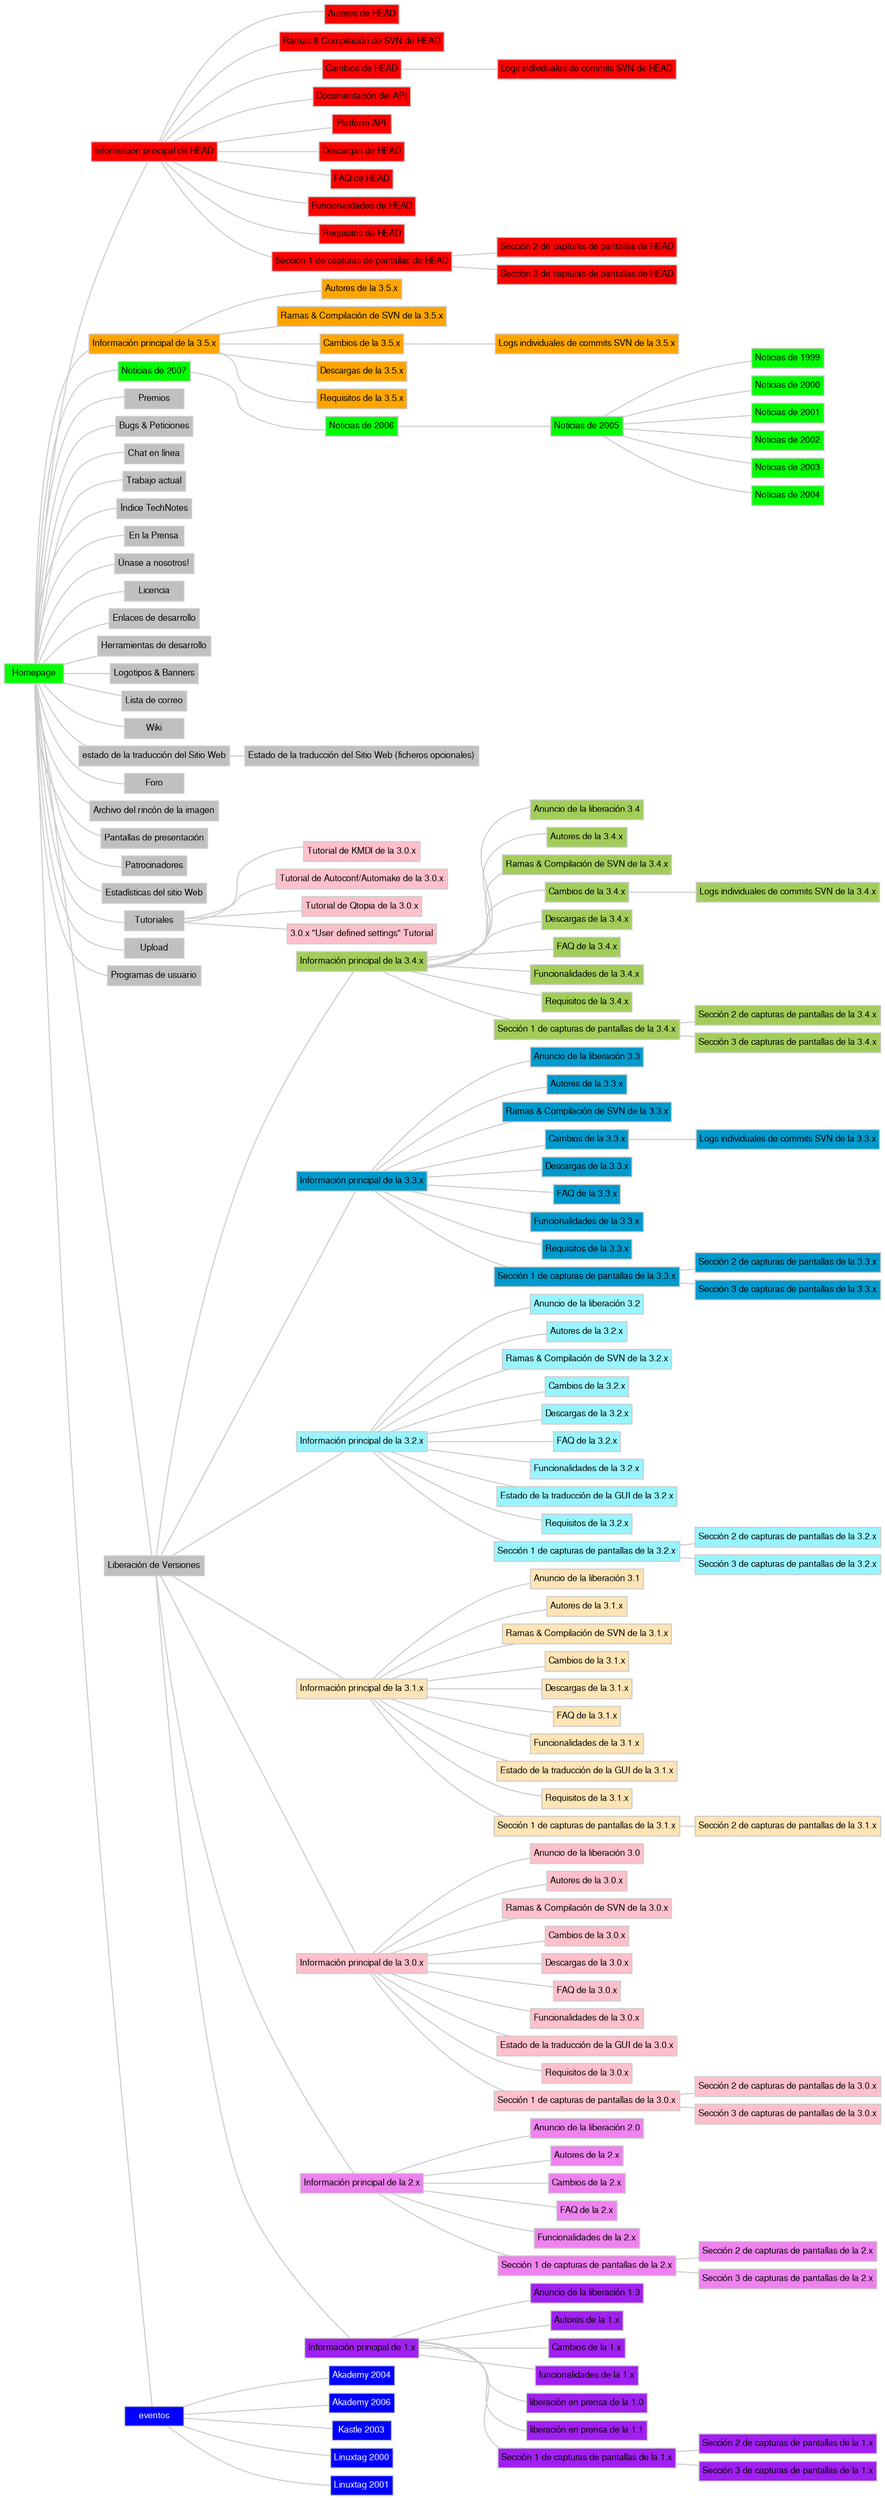 digraph G {
  fontpath="/usr/X11R6/lib/X11/fonts/truetype";
  charset="iso-8859-1";
  rankdir="LR";
  ranksep="0.2";
  nodesep="0.1";
  overlap="false";
  node [shape="box",color="#cccccc",fontname="FreeSans", fontsize="8",fontcolor="#000000" margin="0.04" height="0.25"];
  edge [color="#cccccc",arrowhead="none"];
  21 [label="Autores de HEAD", URL="../index.html?filename=HEAD/authors.html", fillcolor="red", fontcolor="", style="filled"];
  27 -> 21;
  22 [label="Ramas &amp; Compilaci&oacute;n de SVN de HEAD", URL="../index.html?filename=HEAD/branches_compiling.html", fillcolor="red", fontcolor="", style="filled"];
  27 -> 22;
  159 [label="Logs individuales de commits SVN de HEAD", URL="../index.html?filename=HEAD/ChangeLog.html", fillcolor="red", fontcolor="", style="filled"];
  29 -> 159;
  29 [label="Cambios de HEAD", URL="../index.html?filename=HEAD/changes.html", fillcolor="red", fontcolor="", style="filled"];
  27 -> 29;
  136 [label="Documentaci&oacute;n del API", URL="../HEAD/doc/api/", fillcolor="red", fontcolor="", style="filled"];
  27 -> 136;
  139 [label="Platform API", URL="../HEAD/doc/platform/", fillcolor="red", fontcolor="", style="filled"];
  27 -> 139;
  24 [label="Descargas de HEAD", URL="../index.html?filename=HEAD/download.html", fillcolor="red", fontcolor="", style="filled"];
  27 -> 24;
  31 [label="FAQ de HEAD", URL="../index.html?filename=HEAD/faq.html", fillcolor="red", fontcolor="", style="filled"];
  27 -> 31;
  30 [label="Funcionalidades de HEAD", URL="../index.html?filename=HEAD/features.html", fillcolor="red", fontcolor="", style="filled"];
  27 -> 30;
  27 [label="Informaci&oacute;n principal de HEAD", URL="../index.html?filename=HEAD/kdevelop.html", fillcolor="red", fontcolor="", style="filled"];
  1 -> 27;
  23 [label="Requisitos de HEAD", URL="../index.html?filename=HEAD/requirements.html", fillcolor="red", fontcolor="", style="filled"];
  27 -> 23;
  32 [label="Secci&oacute;n 1 de capturas de pantallas de HEAD", URL="../index.html?filename=HEAD/screenshots1.html", fillcolor="red", fontcolor="", style="filled"];
  27 -> 32;
  33 [label="Secci&oacute;n 2 de capturas de pantallas de HEAD", URL="../index.html?filename=HEAD/screenshots2.html", fillcolor="red", fontcolor="", style="filled"];
  32 -> 33;
  34 [label="Secci&oacute;n 3 de capturas de pantallas de HEAD", URL="../index.html?filename=HEAD/screenshots3.html", fillcolor="red", fontcolor="", style="filled"];
  32 -> 34;
  211 [label="Autores de la 3.5.x", URL="../index.html?filename=3.5/authors.html", fillcolor="orange", fontcolor="", style="filled"];
  209 -> 211;
  212 [label="Ramas &amp; Compilaci&oacute;n de SVN de la 3.5.x", URL="../index.html?filename=3.5/branches_compiling.html", fillcolor="orange", fontcolor="", style="filled"];
  209 -> 212;
  213 [label="Logs individuales de commits SVN de la 3.5.x", URL="../index.html?filename=3.5/ChangeLog.html", fillcolor="orange", fontcolor="", style="filled"];
  214 -> 213;
  214 [label="Cambios de la 3.5.x", URL="../index.html?filename=3.5/changes.html", fillcolor="orange", fontcolor="", style="filled"];
  209 -> 214;
  217 [label="Descargas de la 3.5.x", URL="../index.html?filename=3.5/download.html", fillcolor="orange", fontcolor="", style="filled"];
  209 -> 217;
  209 [label="Informaci&oacute;n principal de la 3.5.x", URL="../index.html?filename=3.5/kdevelop.html", fillcolor="orange", fontcolor="", style="filled"];
  1 -> 209;
  220 [label="Requisitos de la 3.5.x", URL="../index.html?filename=3.5/requirements.html", fillcolor="orange", fontcolor="", style="filled"];
  209 -> 220;
  1 [label="Homepage", URL="../index.html?filename=main.html", fillcolor="green", fontcolor="", style="filled"];
  38 [label="Noticias de 1999", URL="../index.html?filename=main1999.html", fillcolor="green", fontcolor="", style="filled"];
  177 -> 38;
  39 [label="Noticias de 2000", URL="../index.html?filename=main2000.html", fillcolor="green", fontcolor="", style="filled"];
  177 -> 39;
  40 [label="Noticias de 2001", URL="../index.html?filename=main2001.html", fillcolor="green", fontcolor="", style="filled"];
  177 -> 40;
  41 [label="Noticias de 2002", URL="../index.html?filename=main2002.html", fillcolor="green", fontcolor="", style="filled"];
  177 -> 41;
  42 [label="Noticias de 2003", URL="../index.html?filename=main2003.html", fillcolor="green", fontcolor="", style="filled"];
  177 -> 42;
  118 [label="Noticias de 2004", URL="../index.html?filename=main2004.html", fillcolor="green", fontcolor="", style="filled"];
  177 -> 118;
  177 [label="Noticias de 2005", URL="../index.html?filename=main2005.html", fillcolor="green", fontcolor="", style="filled"];
  180 -> 177;
  180 [label="Noticias de 2006", URL="../index.html?filename=main2006.html", fillcolor="green", fontcolor="", style="filled"];
  225 -> 180;
  225 [label="Noticias de 2007", URL="../index.html?filename=main2007.html", fillcolor="green", fontcolor="", style="filled"];
  1 -> 225;
  15 [label="Premios", URL="../index.html?filename=awards.html", fillcolor="gray", fontcolor="", style="filled"];
  1 -> 15;
  5 [label="Bugs &amp; Peticiones", URL="../index.html?filename=bugs.html", fillcolor="gray", fontcolor="", style="filled"];
  1 -> 5;
  135 [label="Chat en l&iacute;nea", URL="../chat/", fillcolor="gray", fontcolor="", style="filled"];
  1 -> 135;
  105 [label="Trabajo actual", URL="../index.html?filename=current_work.html", fillcolor="gray", fontcolor="", style="filled"];
  1 -> 105;
  117 [label="&Iacute;ndice TechNotes", URL="../index.html?filename=doc/technotes/index.html", fillcolor="gray", fontcolor="", style="filled"];
  1 -> 117;
  36 [label="En la Prensa", URL="../index.html?filename=in_the_press.html", fillcolor="gray", fontcolor="", style="filled"];
  1 -> 36;
  16 [label="&Uacute;nase a nosotros!", URL="../index.html?filename=join-the-team.html", fillcolor="gray", fontcolor="", style="filled"];
  1 -> 16;
  37 [label="Licencia", URL="../index.html?filename=license.html", fillcolor="gray", fontcolor="", style="filled"];
  1 -> 37;
  7 [label="Enlaces de desarrollo", URL="../index.html?filename=links_development.html", fillcolor="gray", fontcolor="", style="filled"];
  1 -> 7;
  11 [label="Herramientas de desarrollo", URL="../index.html?filename=links_tools.html", fillcolor="gray", fontcolor="", style="filled"];
  1 -> 11;
  13 [label="Logotipos &amp; Banners", URL="../index.html?filename=logos_banners.html", fillcolor="gray", fontcolor="", style="filled"];
  1 -> 13;
  17 [label="Lista de correo", URL="../index.html?filename=mailinglist.html", fillcolor="gray", fontcolor="", style="filled"];
  1 -> 17;
  134 [label="Wiki", URL="../mediawiki/", fillcolor="gray", fontcolor="", style="filled"];
  1 -> 134;
  112 [label="Estado de la traducci&oacute;n del Sitio Web (ficheros opcionales)", URL="../index.html?filename=optional_files_translation_status.html", fillcolor="gray", fontcolor="", style="filled"];
  111 -> 112;
  137 [label="Foro", URL="../phorum5/", fillcolor="gray", fontcolor="", style="filled"];
  1 -> 137;
  43 [label="Archivo del rinc&oacute;n de la imagen", URL="../index.html?filename=pic_corner.html", fillcolor="gray", fontcolor="", style="filled"];
  1 -> 43;
  44 [label="Pantallas de presentaci&oacute;n", URL="../index.html?filename=splashscreens.html", fillcolor="gray", fontcolor="", style="filled"];
  1 -> 44;
  8 [label="Patrocinadores", URL="../index.html?filename=sponsors.html", fillcolor="gray", fontcolor="", style="filled"];
  1 -> 8;
  45 [label="Estad&iacute;sticas del sitio Web", URL="../index.html?filename=stats.html", fillcolor="gray", fontcolor="", style="filled"];
  1 -> 45;
  103 [label="Tutoriales", URL="../index.html?filename=tutorials.html", fillcolor="gray", fontcolor="", style="filled"];
  1 -> 103;
  18 [label="Upload", URL="../index.html?filename=upload.html", fillcolor="gray", fontcolor="", style="filled"];
  1 -> 18;
  9 [label="Programas de usuario", URL="../index.html?filename=users.html", fillcolor="gray", fontcolor="", style="filled"];
  1 -> 9;
  12 [label="Liberaci&oacute;n de Versiones", URL="../index.html?filename=versions.html", fillcolor="gray", fontcolor="", style="filled"];
  1 -> 12;
  111 [label="estado de la traducci&oacute;n del Sitio Web", URL="../index.html?filename=website_translation_status.html", fillcolor="gray", fontcolor="", style="filled"];
  1 -> 111;
  162 [label="Anuncio de la liberaci&oacute;n 3.4", URL="../index.html?filename=3.4/announce-kdevelop-3.4.html", fillcolor="darkolivegreen3", fontcolor="", style="filled"];
  161 -> 162;
  163 [label="Autores de la 3.4.x", URL="../index.html?filename=3.4/authors.html", fillcolor="darkolivegreen3", fontcolor="", style="filled"];
  161 -> 163;
  164 [label="Ramas &amp; Compilaci&oacute;n de SVN de la 3.4.x", URL="../index.html?filename=3.4/branches_compiling.html", fillcolor="darkolivegreen3", fontcolor="", style="filled"];
  161 -> 164;
  165 [label="Logs individuales de commits SVN de la 3.4.x", URL="../index.html?filename=3.4/ChangeLog.html", fillcolor="darkolivegreen3", fontcolor="", style="filled"];
  166 -> 165;
  166 [label="Cambios de la 3.4.x", URL="../index.html?filename=3.4/changes.html", fillcolor="darkolivegreen3", fontcolor="", style="filled"];
  161 -> 166;
  168 [label="Descargas de la 3.4.x", URL="../index.html?filename=3.4/download.html", fillcolor="darkolivegreen3", fontcolor="", style="filled"];
  161 -> 168;
  169 [label="FAQ de la 3.4.x", URL="../index.html?filename=3.4/faq.html", fillcolor="darkolivegreen3", fontcolor="", style="filled"];
  161 -> 169;
  170 [label="Funcionalidades de la 3.4.x", URL="../index.html?filename=3.4/features.html", fillcolor="darkolivegreen3", fontcolor="", style="filled"];
  161 -> 170;
  161 [label="Informaci&oacute;n principal de la 3.4.x", URL="../index.html?filename=3.4/kdevelop.html", fillcolor="darkolivegreen3", fontcolor="", style="filled"];
  12 -> 161;
  172 [label="Requisitos de la 3.4.x", URL="../index.html?filename=3.4/requirements.html", fillcolor="darkolivegreen3", fontcolor="", style="filled"];
  161 -> 172;
  173 [label="Secci&oacute;n 1 de capturas de pantallas de la 3.4.x", URL="../index.html?filename=3.4/screenshots1.html", fillcolor="darkolivegreen3", fontcolor="", style="filled"];
  161 -> 173;
  174 [label="Secci&oacute;n 2 de capturas de pantallas de la 3.4.x", URL="../index.html?filename=3.4/screenshots2.html", fillcolor="darkolivegreen3", fontcolor="", style="filled"];
  173 -> 174;
  175 [label="Secci&oacute;n 3 de capturas de pantallas de la 3.4.x", URL="../index.html?filename=3.4/screenshots3.html", fillcolor="darkolivegreen3", fontcolor="", style="filled"];
  173 -> 175;
  144 [label="Anuncio de la liberaci&oacute;n 3.3", URL="../index.html?filename=3.3/announce-kdevelop-3.3.html", fillcolor="deepskyblue3", fontcolor="", style="filled"];
  143 -> 144;
  145 [label="Autores de la 3.3.x", URL="../index.html?filename=3.3/authors.html", fillcolor="deepskyblue3", fontcolor="", style="filled"];
  143 -> 145;
  146 [label="Ramas &amp; Compilaci&oacute;n de SVN de la 3.3.x", URL="../index.html?filename=3.3/branches_compiling.html", fillcolor="deepskyblue3", fontcolor="", style="filled"];
  143 -> 146;
  158 [label="Logs individuales de commits SVN de la 3.3.x", URL="../index.html?filename=3.3/ChangeLog.html", fillcolor="deepskyblue3", fontcolor="", style="filled"];
  147 -> 158;
  147 [label="Cambios de la 3.3.x", URL="../index.html?filename=3.3/changes.html", fillcolor="deepskyblue3", fontcolor="", style="filled"];
  143 -> 147;
  149 [label="Descargas de la 3.3.x", URL="../index.html?filename=3.3/download.html", fillcolor="deepskyblue3", fontcolor="", style="filled"];
  143 -> 149;
  150 [label="FAQ de la 3.3.x", URL="../index.html?filename=3.3/faq.html", fillcolor="deepskyblue3", fontcolor="", style="filled"];
  143 -> 150;
  151 [label="Funcionalidades de la 3.3.x", URL="../index.html?filename=3.3/features.html", fillcolor="deepskyblue3", fontcolor="", style="filled"];
  143 -> 151;
  143 [label="Informaci&oacute;n principal de la 3.3.x", URL="../index.html?filename=3.3/kdevelop.html", fillcolor="deepskyblue3", fontcolor="", style="filled"];
  12 -> 143;
  153 [label="Requisitos de la 3.3.x", URL="../index.html?filename=3.3/requirements.html", fillcolor="deepskyblue3", fontcolor="", style="filled"];
  143 -> 153;
  154 [label="Secci&oacute;n 1 de capturas de pantallas de la 3.3.x", URL="../index.html?filename=3.3/screenshots1.html", fillcolor="deepskyblue3", fontcolor="", style="filled"];
  143 -> 154;
  155 [label="Secci&oacute;n 2 de capturas de pantallas de la 3.3.x", URL="../index.html?filename=3.3/screenshots2.html", fillcolor="deepskyblue3", fontcolor="", style="filled"];
  154 -> 155;
  156 [label="Secci&oacute;n 3 de capturas de pantallas de la 3.3.x", URL="../index.html?filename=3.3/screenshots3.html", fillcolor="deepskyblue3", fontcolor="", style="filled"];
  154 -> 156;
  120 [label="Anuncio de la liberaci&oacute;n 3.2", URL="../index.html?filename=3.2/announce-kdevelop-3.2.html", fillcolor="cadetblue1", fontcolor="", style="filled"];
  119 -> 120;
  121 [label="Autores de la 3.2.x", URL="../index.html?filename=3.2/authors.html", fillcolor="cadetblue1", fontcolor="", style="filled"];
  119 -> 121;
  122 [label="Ramas &amp; Compilaci&oacute;n de SVN de la 3.2.x", URL="../index.html?filename=3.2/branches_compiling.html", fillcolor="cadetblue1", fontcolor="", style="filled"];
  119 -> 122;
  123 [label="Cambios de la 3.2.x", URL="../index.html?filename=3.2/changes.html", fillcolor="cadetblue1", fontcolor="", style="filled"];
  119 -> 123;
  125 [label="Descargas de la 3.2.x", URL="../index.html?filename=3.2/download.html", fillcolor="cadetblue1", fontcolor="", style="filled"];
  119 -> 125;
  126 [label="FAQ de la 3.2.x", URL="../index.html?filename=3.2/faq.html", fillcolor="cadetblue1", fontcolor="", style="filled"];
  119 -> 126;
  127 [label="Funcionalidades de la 3.2.x", URL="../index.html?filename=3.2/features.html", fillcolor="cadetblue1", fontcolor="", style="filled"];
  119 -> 127;
  119 [label="Informaci&oacute;n principal de la 3.2.x", URL="../index.html?filename=3.2/kdevelop.html", fillcolor="cadetblue1", fontcolor="", style="filled"];
  12 -> 119;
  128 [label="Estado de la traducci&oacute;n de la GUI de la 3.2.x", URL="../index.html?filename=3.2/kdevelop_po_status.html", fillcolor="cadetblue1", fontcolor="", style="filled"];
  119 -> 128;
  133 [label="Requisitos de la 3.2.x", URL="../index.html?filename=3.2/requirements.html", fillcolor="cadetblue1", fontcolor="", style="filled"];
  119 -> 133;
  129 [label="Secci&oacute;n 1 de capturas de pantallas de la 3.2.x", URL="../index.html?filename=3.2/screenshots1.html", fillcolor="cadetblue1", fontcolor="", style="filled"];
  119 -> 129;
  130 [label="Secci&oacute;n 2 de capturas de pantallas de la 3.2.x", URL="../index.html?filename=3.2/screenshots2.html", fillcolor="cadetblue1", fontcolor="", style="filled"];
  129 -> 130;
  131 [label="Secci&oacute;n 3 de capturas de pantallas de la 3.2.x", URL="../index.html?filename=3.2/screenshots3.html", fillcolor="cadetblue1", fontcolor="", style="filled"];
  129 -> 131;
  88 [label="Anuncio de la liberaci&oacute;n 3.1", URL="../index.html?filename=3.1/announce-kdevelop-3.1.html", fillcolor="moccasin", fontcolor="", style="filled"];
  4 -> 88;
  77 [label="Autores de la 3.1.x", URL="../index.html?filename=3.1/authors.html", fillcolor="moccasin", fontcolor="", style="filled"];
  4 -> 77;
  78 [label="Ramas &amp; Compilaci&oacute;n de SVN de la 3.1.x", URL="../index.html?filename=3.1/branches_compiling.html", fillcolor="moccasin", fontcolor="", style="filled"];
  4 -> 78;
  89 [label="Cambios de la 3.1.x", URL="../index.html?filename=3.1/changes.html", fillcolor="moccasin", fontcolor="", style="filled"];
  4 -> 89;
  80 [label="Descargas de la 3.1.x", URL="../index.html?filename=3.1/download.html", fillcolor="moccasin", fontcolor="", style="filled"];
  4 -> 80;
  90 [label="FAQ de la 3.1.x", URL="../index.html?filename=3.1/faq.html", fillcolor="moccasin", fontcolor="", style="filled"];
  4 -> 90;
  91 [label="Funcionalidades de la 3.1.x", URL="../index.html?filename=3.1/features.html", fillcolor="moccasin", fontcolor="", style="filled"];
  4 -> 91;
  4 [label="Informaci&oacute;n principal de la 3.1.x", URL="../index.html?filename=3.1/kdevelop.html", fillcolor="moccasin", fontcolor="", style="filled"];
  12 -> 4;
  81 [label="Estado de la traducci&oacute;n de la GUI de la 3.1.x", URL="../index.html?filename=3.1/kdevelop_po_status.html", fillcolor="moccasin", fontcolor="", style="filled"];
  4 -> 81;
  82 [label="Requisitos de la 3.1.x", URL="../index.html?filename=3.1/requirements.html", fillcolor="moccasin", fontcolor="", style="filled"];
  4 -> 82;
  92 [label="Secci&oacute;n 1 de capturas de pantallas de la 3.1.x", URL="../index.html?filename=3.1/screenshots1.html", fillcolor="moccasin", fontcolor="", style="filled"];
  4 -> 92;
  93 [label="Secci&oacute;n 2 de capturas de pantallas de la 3.1.x", URL="../index.html?filename=3.1/screenshots2.html", fillcolor="moccasin", fontcolor="", style="filled"];
  92 -> 93;
  62 [label="Anuncio de la liberaci&oacute;n 3.0", URL="../index.html?filename=3.0/announce-kdevelop-3.0.html", fillcolor="pink", fontcolor="", style="filled"];
  3 -> 62;
  69 [label="Autores de la 3.0.x", URL="../index.html?filename=3.0/authors.html", fillcolor="pink", fontcolor="", style="filled"];
  3 -> 69;
  73 [label="Ramas &amp; Compilaci&oacute;n de SVN de la 3.0.x", URL="../index.html?filename=3.0/branches_compiling.html", fillcolor="pink", fontcolor="", style="filled"];
  3 -> 73;
  63 [label="Cambios de la 3.0.x", URL="../index.html?filename=3.0/changes.html", fillcolor="pink", fontcolor="", style="filled"];
  3 -> 63;
  140 [label="Tutorial de KMDI de la 3.0.x", URL="../3.0/doc/kmditutorial/index.html", fillcolor="pink", fontcolor="", style="filled"];
  103 -> 140;
  76 [label="Tutorial de Autoconf/Automake de la 3.0.x", URL="../index.html?filename=3.0/doc/tutorial_autoconf.html", fillcolor="pink", fontcolor="", style="filled"];
  103 -> 76;
  141 [label="Tutorial de Qtopia de la 3.0.x", URL="../3.0/doc/tutorial_qtopia/index.html", fillcolor="pink", fontcolor="", style="filled"];
  103 -> 141;
  142 [label="3.0.x \"User defined settings\" Tutorial", URL="../3.0/doc/tutorial_settings/index.html", fillcolor="pink", fontcolor="", style="filled"];
  103 -> 142;
  74 [label="Descargas de la 3.0.x", URL="../index.html?filename=3.0/download.html", fillcolor="pink", fontcolor="", style="filled"];
  3 -> 74;
  64 [label="FAQ de la 3.0.x", URL="../index.html?filename=3.0/faq.html", fillcolor="pink", fontcolor="", style="filled"];
  3 -> 64;
  71 [label="Funcionalidades de la 3.0.x", URL="../index.html?filename=3.0/features.html", fillcolor="pink", fontcolor="", style="filled"];
  3 -> 71;
  3 [label="Informaci&oacute;n principal de la 3.0.x", URL="../index.html?filename=3.0/kdevelop.html", fillcolor="pink", fontcolor="", style="filled"];
  12 -> 3;
  160 [label="Estado de la traducci&oacute;n de la GUI de la 3.0.x", URL="../index.html?filename=3.0/kdevelop_po_status.html", fillcolor="pink", fontcolor="", style="filled"];
  3 -> 160;
  72 [label="Requisitos de la 3.0.x", URL="../index.html?filename=3.0/requirements.html", fillcolor="pink", fontcolor="", style="filled"];
  3 -> 72;
  66 [label="Secci&oacute;n 1 de capturas de pantallas de la 3.0.x", URL="../index.html?filename=3.0/screenshots1.html", fillcolor="pink", fontcolor="", style="filled"];
  3 -> 66;
  67 [label="Secci&oacute;n 2 de capturas de pantallas de la 3.0.x", URL="../index.html?filename=3.0/screenshots2.html", fillcolor="pink", fontcolor="", style="filled"];
  66 -> 67;
  68 [label="Secci&oacute;n 3 de capturas de pantallas de la 3.0.x", URL="../index.html?filename=3.0/screenshots3.html", fillcolor="pink", fontcolor="", style="filled"];
  66 -> 68;
  54 [label="Anuncio de la liberaci&oacute;n 2.0", URL="../index.html?filename=2.1/announce-kdevelop-2.0.html", fillcolor="violet", fontcolor="", style="filled"];
  20 -> 54;
  55 [label="Autores de la 2.x", URL="../index.html?filename=2.1/authors.html", fillcolor="violet", fontcolor="", style="filled"];
  20 -> 55;
  56 [label="Cambios de la 2.x", URL="../index.html?filename=2.1/changes.html", fillcolor="violet", fontcolor="", style="filled"];
  20 -> 56;
  57 [label="FAQ de la 2.x", URL="../index.html?filename=2.1/faq.html", fillcolor="violet", fontcolor="", style="filled"];
  20 -> 57;
  58 [label="Funcionalidades de la 2.x", URL="../index.html?filename=2.1/features.html", fillcolor="violet", fontcolor="", style="filled"];
  20 -> 58;
  20 [label="Informaci&oacute;n principal de la 2.x", URL="../index.html?filename=2.1/kdevelop.html", fillcolor="violet", fontcolor="", style="filled"];
  12 -> 20;
  59 [label="Secci&oacute;n 1 de capturas de pantallas de la 2.x", URL="../index.html?filename=2.1/screenshots1.html", fillcolor="violet", fontcolor="", style="filled"];
  20 -> 59;
  60 [label="Secci&oacute;n 2 de capturas de pantallas de la 2.x", URL="../index.html?filename=2.1/screenshots2.html", fillcolor="violet", fontcolor="", style="filled"];
  59 -> 60;
  61 [label="Secci&oacute;n 3 de capturas de pantallas de la 2.x", URL="../index.html?filename=2.1/screenshots3.html", fillcolor="violet", fontcolor="", style="filled"];
  59 -> 61;
  46 [label="Anuncio de la liberaci&oacute;n 1.3", URL="../index.html?filename=1.3/announce-kdevelop-1.3.html", fillcolor="purple", fontcolor="", style="filled"];
  19 -> 46;
  47 [label="Autores de la 1.x", URL="../index.html?filename=1.3/authors.html", fillcolor="purple", fontcolor="", style="filled"];
  19 -> 47;
  48 [label="Cambios de la 1.x", URL="../index.html?filename=1.3/changes.html", fillcolor="purple", fontcolor="", style="filled"];
  19 -> 48;
  49 [label="funcionalidades de la 1.x", URL="../index.html?filename=1.3/features.html", fillcolor="purple", fontcolor="", style="filled"];
  19 -> 49;
  19 [label="Informaci&oacute;n principal de 1.x", URL="../index.html?filename=1.3/kdevelop.html", fillcolor="purple", fontcolor="", style="filled"];
  12 -> 19;
  2 [label="liberaci&oacute;n en prensa de la 1.0", URL="../index.html?filename=1.3/pressrelease1.0.html", fillcolor="purple", fontcolor="", style="filled"];
  19 -> 2;
  50 [label="liberaci&oacute;n en prensa de la 1.1", URL="../index.html?filename=1.3/pressrelease1.1.html", fillcolor="purple", fontcolor="", style="filled"];
  19 -> 50;
  51 [label="Secci&oacute;n 1 de capturas de pantallas de la 1.x", URL="../index.html?filename=1.3/screenshots1.html", fillcolor="purple", fontcolor="", style="filled"];
  19 -> 51;
  52 [label="Secci&oacute;n 2 de capturas de pantallas de la 1.x", URL="../index.html?filename=1.3/screenshots2.html", fillcolor="purple", fontcolor="", style="filled"];
  51 -> 52;
  53 [label="Secci&oacute;n 3 de capturas de pantallas de la 1.x", URL="../index.html?filename=1.3/screenshots3.html", fillcolor="purple", fontcolor="", style="filled"];
  51 -> 53;
  84 [label="eventos", URL="../index.html?filename=events.html", fillcolor="blue", fontcolor="white", style="filled"];
  1 -> 84;
  114 [label="Akademy 2004", URL="../index.html?filename=events/akademy2004.html", fillcolor="blue", fontcolor="white", style="filled"];
  84 -> 114;
  178 [label="Akademy 2006", URL="../index.html?filename=events/akademy2006.html", fillcolor="blue", fontcolor="white", style="filled"];
  84 -> 178;
  87 [label="Kastle 2003", URL="../index.html?filename=events/kastle2003.html", fillcolor="blue", fontcolor="white", style="filled"];
  84 -> 87;
  85 [label="Linuxtag 2000", URL="../index.html?filename=events/linuxtag2000.html", fillcolor="blue", fontcolor="white", style="filled"];
  84 -> 85;
  86 [label="Linuxtag 2001", URL="../index.html?filename=events/linuxtag2001.html", fillcolor="blue", fontcolor="white", style="filled"];
  84 -> 86;
}